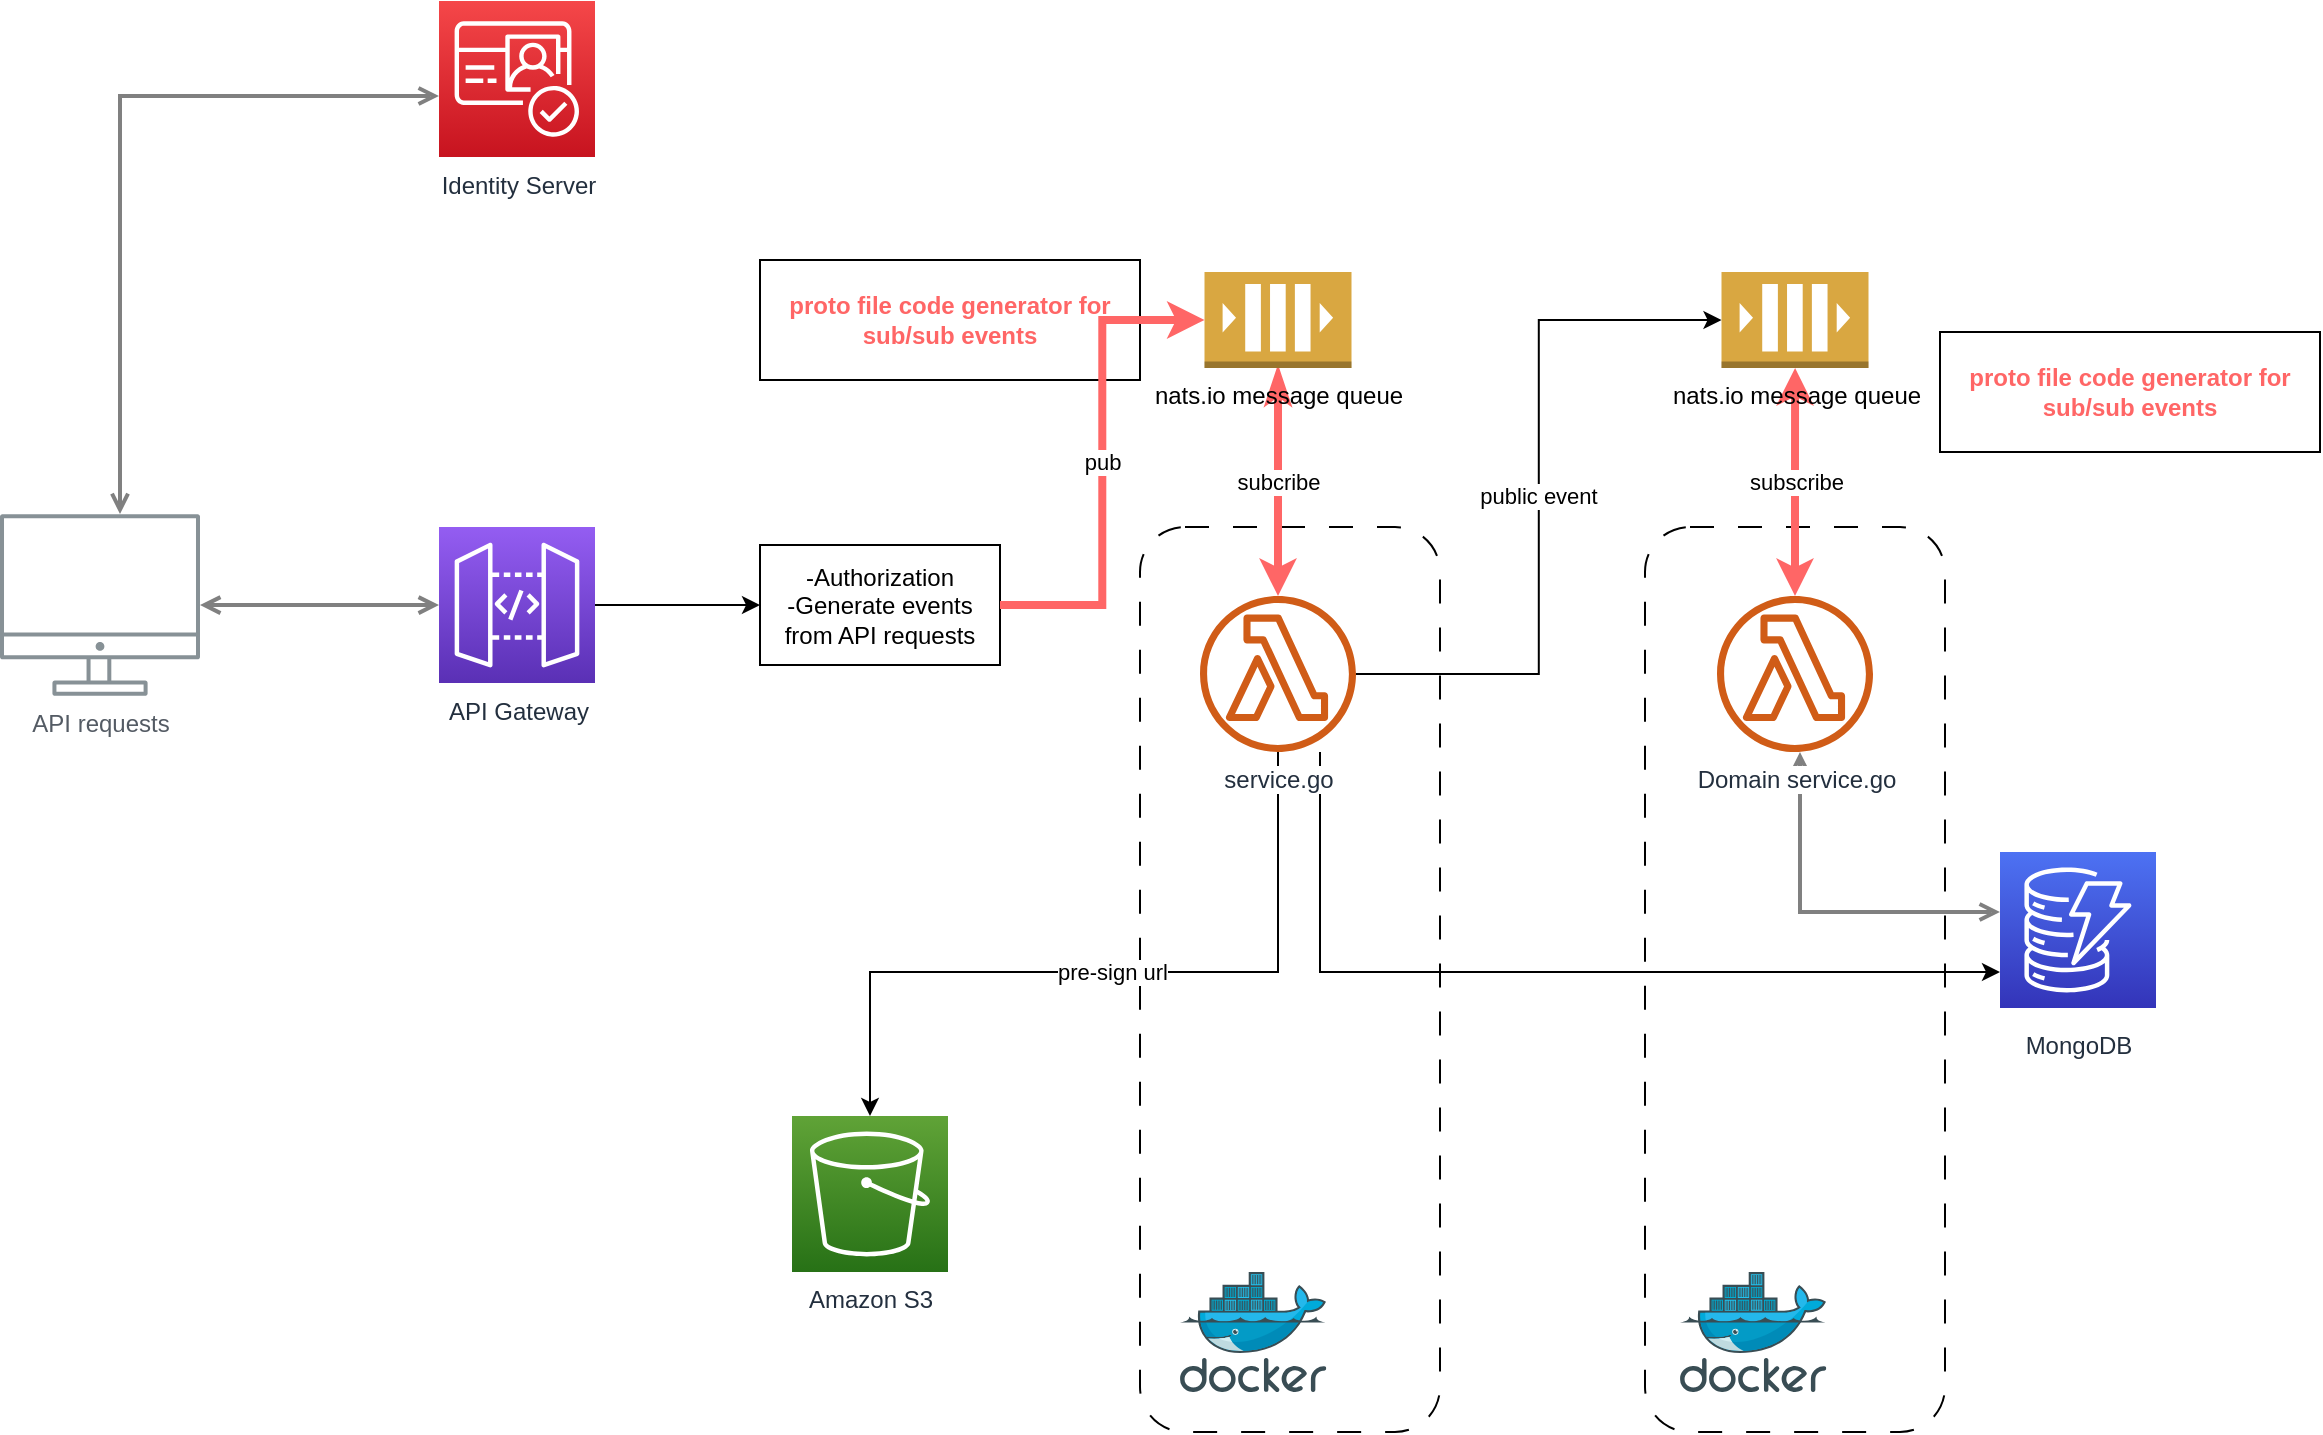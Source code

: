 <mxfile version="24.7.8">
  <diagram id="Ht1M8jgEwFfnCIfOTk4-" name="Page-1">
    <mxGraphModel dx="1114" dy="854" grid="1" gridSize="10" guides="1" tooltips="1" connect="1" arrows="1" fold="1" page="1" pageScale="1" pageWidth="1169" pageHeight="827" math="0" shadow="0">
      <root>
        <mxCell id="0" />
        <mxCell id="1" parent="0" />
        <mxCell id="qIMj6yCHcbm1_UCtR3UH-15" value="&lt;b&gt;&lt;font color=&quot;#ff6666&quot;&gt;proto file code generator for sub/sub events&lt;/font&gt;&lt;/b&gt;" style="rounded=0;whiteSpace=wrap;html=1;" parent="1" vertex="1">
          <mxGeometry x="530" y="204" width="190" height="60" as="geometry" />
        </mxCell>
        <mxCell id="qIMj6yCHcbm1_UCtR3UH-22" value="" style="rounded=1;whiteSpace=wrap;html=1;dashed=1;dashPattern=12 12;fillColor=default;" parent="1" vertex="1">
          <mxGeometry x="972.5" y="337.5" width="150" height="452.5" as="geometry" />
        </mxCell>
        <mxCell id="qIMj6yCHcbm1_UCtR3UH-21" value="" style="rounded=1;whiteSpace=wrap;html=1;dashed=1;dashPattern=12 12;fillColor=default;" parent="1" vertex="1">
          <mxGeometry x="720" y="337.5" width="150" height="452.5" as="geometry" />
        </mxCell>
        <mxCell id="qIMj6yCHcbm1_UCtR3UH-8" value="subcribe" style="edgeStyle=orthogonalEdgeStyle;rounded=0;orthogonalLoop=1;jettySize=auto;html=1;entryX=0.5;entryY=1;entryDx=0;entryDy=0;entryPerimeter=0;endArrow=classicThin;endFill=1;startArrow=classic;startFill=1;strokeColor=#FF6666;strokeWidth=4;" parent="1" source="UEzPUAAOIrF-is8g5C7q-115" target="qIMj6yCHcbm1_UCtR3UH-7" edge="1">
          <mxGeometry relative="1" as="geometry" />
        </mxCell>
        <mxCell id="UEzPUAAOIrF-is8g5C7q-128" style="edgeStyle=orthogonalEdgeStyle;rounded=0;orthogonalLoop=1;jettySize=auto;html=1;startArrow=open;startFill=0;endArrow=open;endFill=0;strokeWidth=2;strokeColor=#808080;" parent="1" source="UEzPUAAOIrF-is8g5C7q-109" target="UEzPUAAOIrF-is8g5C7q-114" edge="1">
          <mxGeometry relative="1" as="geometry">
            <Array as="points">
              <mxPoint x="290" y="377" />
              <mxPoint x="290" y="377" />
            </Array>
          </mxGeometry>
        </mxCell>
        <mxCell id="UEzPUAAOIrF-is8g5C7q-132" style="edgeStyle=orthogonalEdgeStyle;rounded=0;orthogonalLoop=1;jettySize=auto;html=1;startArrow=open;startFill=0;endArrow=open;endFill=0;strokeWidth=2;strokeColor=#808080;" parent="1" source="qIMj6yCHcbm1_UCtR3UH-1" target="UEzPUAAOIrF-is8g5C7q-119" edge="1">
          <mxGeometry relative="1" as="geometry">
            <Array as="points">
              <mxPoint x="1050" y="530" />
            </Array>
          </mxGeometry>
        </mxCell>
        <mxCell id="UEzPUAAOIrF-is8g5C7q-139" style="edgeStyle=orthogonalEdgeStyle;rounded=0;orthogonalLoop=1;jettySize=auto;html=1;startArrow=open;startFill=0;endArrow=open;endFill=0;strokeWidth=2;strokeColor=#808080;" parent="1" source="UEzPUAAOIrF-is8g5C7q-109" target="UEzPUAAOIrF-is8g5C7q-111" edge="1">
          <mxGeometry relative="1" as="geometry">
            <mxPoint x="260.285" y="262" as="sourcePoint" />
            <mxPoint x="422.5" y="124.029" as="targetPoint" />
            <Array as="points">
              <mxPoint x="210" y="122" />
            </Array>
          </mxGeometry>
        </mxCell>
        <mxCell id="UEzPUAAOIrF-is8g5C7q-109" value="API requests" style="outlineConnect=0;gradientColor=none;fontColor=#545B64;strokeColor=none;fillColor=#879196;dashed=0;verticalLabelPosition=bottom;verticalAlign=top;align=center;html=1;fontSize=12;fontStyle=0;aspect=fixed;shape=mxgraph.aws4.illustration_desktop;pointerEvents=1;labelBackgroundColor=#ffffff;" parent="1" vertex="1">
          <mxGeometry x="150" y="331" width="100" height="91" as="geometry" />
        </mxCell>
        <mxCell id="UEzPUAAOIrF-is8g5C7q-111" value="Identity Server" style="outlineConnect=0;fontColor=#232F3E;gradientColor=#F54749;gradientDirection=north;fillColor=#C7131F;strokeColor=#ffffff;dashed=0;verticalLabelPosition=bottom;verticalAlign=top;align=center;html=1;fontSize=12;fontStyle=0;aspect=fixed;shape=mxgraph.aws4.resourceIcon;resIcon=mxgraph.aws4.cognito;labelBackgroundColor=#ffffff;" parent="1" vertex="1">
          <mxGeometry x="369.5" y="74.5" width="78" height="78" as="geometry" />
        </mxCell>
        <mxCell id="qIMj6yCHcbm1_UCtR3UH-11" style="edgeStyle=orthogonalEdgeStyle;rounded=0;orthogonalLoop=1;jettySize=auto;html=1;entryX=0;entryY=0.5;entryDx=0;entryDy=0;" parent="1" source="UEzPUAAOIrF-is8g5C7q-114" target="qIMj6yCHcbm1_UCtR3UH-10" edge="1">
          <mxGeometry relative="1" as="geometry" />
        </mxCell>
        <mxCell id="UEzPUAAOIrF-is8g5C7q-114" value="API Gateway" style="outlineConnect=0;fontColor=#232F3E;gradientColor=#945DF2;gradientDirection=north;fillColor=#5A30B5;strokeColor=#ffffff;dashed=0;verticalLabelPosition=bottom;verticalAlign=top;align=center;html=1;fontSize=12;fontStyle=0;aspect=fixed;shape=mxgraph.aws4.resourceIcon;resIcon=mxgraph.aws4.api_gateway;labelBackgroundColor=#ffffff;" parent="1" vertex="1">
          <mxGeometry x="369.5" y="337.5" width="78" height="78" as="geometry" />
        </mxCell>
        <mxCell id="qIMj6yCHcbm1_UCtR3UH-14" value="pre-sign url" style="edgeStyle=orthogonalEdgeStyle;rounded=0;orthogonalLoop=1;jettySize=auto;html=1;" parent="1" source="UEzPUAAOIrF-is8g5C7q-115" target="UEzPUAAOIrF-is8g5C7q-116" edge="1">
          <mxGeometry relative="1" as="geometry">
            <Array as="points">
              <mxPoint x="789" y="560" />
              <mxPoint x="585" y="560" />
            </Array>
          </mxGeometry>
        </mxCell>
        <mxCell id="qIMj6yCHcbm1_UCtR3UH-19" style="edgeStyle=orthogonalEdgeStyle;rounded=0;orthogonalLoop=1;jettySize=auto;html=1;" parent="1" source="UEzPUAAOIrF-is8g5C7q-115" target="UEzPUAAOIrF-is8g5C7q-119" edge="1">
          <mxGeometry relative="1" as="geometry">
            <Array as="points">
              <mxPoint x="810" y="560" />
            </Array>
          </mxGeometry>
        </mxCell>
        <mxCell id="UEzPUAAOIrF-is8g5C7q-115" value="service.go" style="outlineConnect=0;fontColor=#232F3E;gradientColor=none;fillColor=#D05C17;strokeColor=none;dashed=0;verticalLabelPosition=bottom;verticalAlign=top;align=center;html=1;fontSize=12;fontStyle=0;aspect=fixed;pointerEvents=1;shape=mxgraph.aws4.lambda_function;labelBackgroundColor=#ffffff;" parent="1" vertex="1">
          <mxGeometry x="750" y="372" width="78" height="78" as="geometry" />
        </mxCell>
        <mxCell id="UEzPUAAOIrF-is8g5C7q-116" value="Amazon S3" style="outlineConnect=0;fontColor=#232F3E;gradientColor=#60A337;gradientDirection=north;fillColor=#277116;strokeColor=#ffffff;dashed=0;verticalLabelPosition=bottom;verticalAlign=top;align=center;html=1;fontSize=12;fontStyle=0;aspect=fixed;shape=mxgraph.aws4.resourceIcon;resIcon=mxgraph.aws4.s3;labelBackgroundColor=#ffffff;" parent="1" vertex="1">
          <mxGeometry x="546.0" y="632" width="78" height="78" as="geometry" />
        </mxCell>
        <mxCell id="UEzPUAAOIrF-is8g5C7q-119" value="MongoDB" style="outlineConnect=0;fontColor=#232F3E;gradientColor=#4D72F3;gradientDirection=north;fillColor=#3334B9;strokeColor=#ffffff;dashed=0;verticalLabelPosition=bottom;verticalAlign=top;align=center;html=1;fontSize=12;fontStyle=0;aspect=fixed;shape=mxgraph.aws4.resourceIcon;resIcon=mxgraph.aws4.dynamodb;labelBackgroundColor=#ffffff;spacingTop=5;" parent="1" vertex="1">
          <mxGeometry x="1150.0" y="500" width="78" height="78" as="geometry" />
        </mxCell>
        <mxCell id="qIMj6yCHcbm1_UCtR3UH-5" value="subscribe" style="edgeStyle=orthogonalEdgeStyle;rounded=0;orthogonalLoop=1;jettySize=auto;html=1;strokeColor=#FF6666;strokeWidth=4;startArrow=classic;startFill=1;" parent="1" source="qIMj6yCHcbm1_UCtR3UH-1" target="qIMj6yCHcbm1_UCtR3UH-4" edge="1">
          <mxGeometry relative="1" as="geometry" />
        </mxCell>
        <mxCell id="qIMj6yCHcbm1_UCtR3UH-1" value="Domain service.go" style="outlineConnect=0;fontColor=#232F3E;gradientColor=none;fillColor=#D05C17;strokeColor=none;dashed=0;verticalLabelPosition=bottom;verticalAlign=top;align=center;html=1;fontSize=12;fontStyle=0;aspect=fixed;pointerEvents=1;shape=mxgraph.aws4.lambda_function;labelBackgroundColor=#ffffff;" parent="1" vertex="1">
          <mxGeometry x="1008.5" y="372" width="78" height="78" as="geometry" />
        </mxCell>
        <mxCell id="qIMj6yCHcbm1_UCtR3UH-4" value="nats.io message queue" style="outlineConnect=0;dashed=0;verticalLabelPosition=bottom;verticalAlign=top;align=center;html=1;shape=mxgraph.aws3.queue;fillColor=#D9A741;gradientColor=none;" parent="1" vertex="1">
          <mxGeometry x="1010.75" y="210" width="73.5" height="48" as="geometry" />
        </mxCell>
        <mxCell id="qIMj6yCHcbm1_UCtR3UH-7" value="nats.io message queue" style="outlineConnect=0;dashed=0;verticalLabelPosition=bottom;verticalAlign=top;align=center;html=1;shape=mxgraph.aws3.queue;fillColor=#D9A741;gradientColor=none;" parent="1" vertex="1">
          <mxGeometry x="752.25" y="210" width="73.5" height="48" as="geometry" />
        </mxCell>
        <mxCell id="qIMj6yCHcbm1_UCtR3UH-10" value="-Authorization&lt;br&gt;-Generate events from API requests" style="rounded=0;whiteSpace=wrap;html=1;" parent="1" vertex="1">
          <mxGeometry x="530" y="346.5" width="120" height="60" as="geometry" />
        </mxCell>
        <mxCell id="qIMj6yCHcbm1_UCtR3UH-12" value="pub" style="edgeStyle=orthogonalEdgeStyle;rounded=0;orthogonalLoop=1;jettySize=auto;html=1;entryX=0;entryY=0.5;entryDx=0;entryDy=0;entryPerimeter=0;strokeColor=#FF6666;strokeWidth=4;" parent="1" source="qIMj6yCHcbm1_UCtR3UH-10" target="qIMj6yCHcbm1_UCtR3UH-7" edge="1">
          <mxGeometry relative="1" as="geometry" />
        </mxCell>
        <mxCell id="qIMj6yCHcbm1_UCtR3UH-13" value="public event" style="edgeStyle=orthogonalEdgeStyle;rounded=0;orthogonalLoop=1;jettySize=auto;html=1;entryX=0;entryY=0.5;entryDx=0;entryDy=0;entryPerimeter=0;" parent="1" source="UEzPUAAOIrF-is8g5C7q-115" target="qIMj6yCHcbm1_UCtR3UH-4" edge="1">
          <mxGeometry relative="1" as="geometry" />
        </mxCell>
        <mxCell id="qIMj6yCHcbm1_UCtR3UH-20" value="" style="image;sketch=0;aspect=fixed;html=1;points=[];align=center;fontSize=12;image=img/lib/mscae/Docker.svg;" parent="1" vertex="1">
          <mxGeometry x="740" y="710" width="73.17" height="60" as="geometry" />
        </mxCell>
        <mxCell id="qIMj6yCHcbm1_UCtR3UH-23" value="" style="image;sketch=0;aspect=fixed;html=1;points=[];align=center;fontSize=12;image=img/lib/mscae/Docker.svg;" parent="1" vertex="1">
          <mxGeometry x="990" y="710" width="73.17" height="60" as="geometry" />
        </mxCell>
        <mxCell id="qIMj6yCHcbm1_UCtR3UH-24" value="&lt;b&gt;&lt;font color=&quot;#ff6666&quot;&gt;proto file code generator for sub/sub events&lt;/font&gt;&lt;/b&gt;" style="rounded=0;whiteSpace=wrap;html=1;" parent="1" vertex="1">
          <mxGeometry x="1120" y="240" width="190" height="60" as="geometry" />
        </mxCell>
      </root>
    </mxGraphModel>
  </diagram>
</mxfile>
